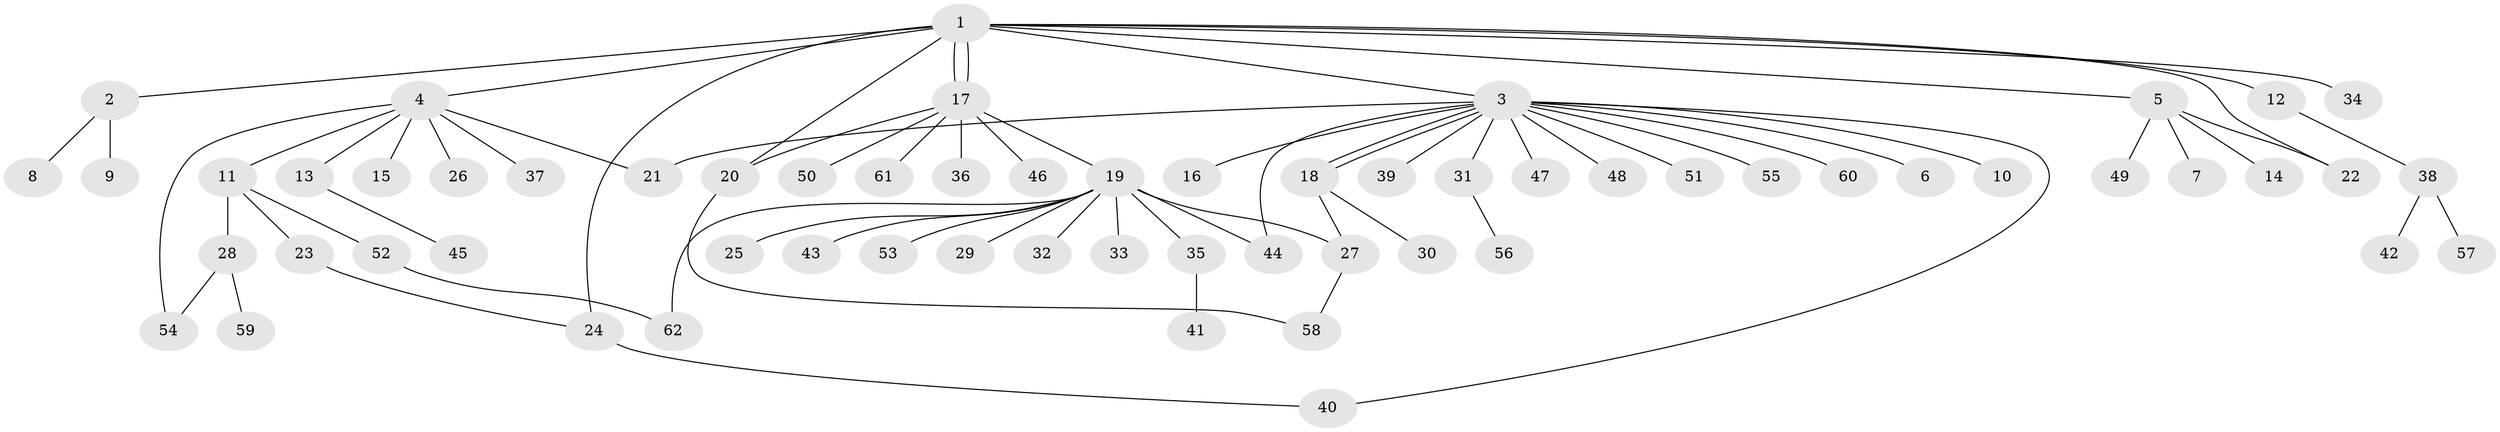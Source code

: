 // coarse degree distribution, {23: 0.021739130434782608, 2: 0.21739130434782608, 7: 0.043478260869565216, 4: 0.06521739130434782, 1: 0.6086956521739131, 10: 0.021739130434782608, 3: 0.021739130434782608}
// Generated by graph-tools (version 1.1) at 2025/41/03/06/25 10:41:45]
// undirected, 62 vertices, 73 edges
graph export_dot {
graph [start="1"]
  node [color=gray90,style=filled];
  1;
  2;
  3;
  4;
  5;
  6;
  7;
  8;
  9;
  10;
  11;
  12;
  13;
  14;
  15;
  16;
  17;
  18;
  19;
  20;
  21;
  22;
  23;
  24;
  25;
  26;
  27;
  28;
  29;
  30;
  31;
  32;
  33;
  34;
  35;
  36;
  37;
  38;
  39;
  40;
  41;
  42;
  43;
  44;
  45;
  46;
  47;
  48;
  49;
  50;
  51;
  52;
  53;
  54;
  55;
  56;
  57;
  58;
  59;
  60;
  61;
  62;
  1 -- 2;
  1 -- 3;
  1 -- 4;
  1 -- 5;
  1 -- 12;
  1 -- 17;
  1 -- 17;
  1 -- 20;
  1 -- 22;
  1 -- 24;
  1 -- 34;
  2 -- 8;
  2 -- 9;
  3 -- 6;
  3 -- 10;
  3 -- 16;
  3 -- 18;
  3 -- 18;
  3 -- 21;
  3 -- 31;
  3 -- 39;
  3 -- 40;
  3 -- 44;
  3 -- 47;
  3 -- 48;
  3 -- 51;
  3 -- 55;
  3 -- 60;
  4 -- 11;
  4 -- 13;
  4 -- 15;
  4 -- 21;
  4 -- 26;
  4 -- 37;
  4 -- 54;
  5 -- 7;
  5 -- 14;
  5 -- 22;
  5 -- 49;
  11 -- 23;
  11 -- 28;
  11 -- 52;
  12 -- 38;
  13 -- 45;
  17 -- 19;
  17 -- 20;
  17 -- 36;
  17 -- 46;
  17 -- 50;
  17 -- 61;
  18 -- 27;
  18 -- 30;
  19 -- 25;
  19 -- 27;
  19 -- 29;
  19 -- 32;
  19 -- 33;
  19 -- 35;
  19 -- 43;
  19 -- 44;
  19 -- 53;
  19 -- 62;
  20 -- 58;
  23 -- 24;
  24 -- 40;
  27 -- 58;
  28 -- 54;
  28 -- 59;
  31 -- 56;
  35 -- 41;
  38 -- 42;
  38 -- 57;
  52 -- 62;
}
